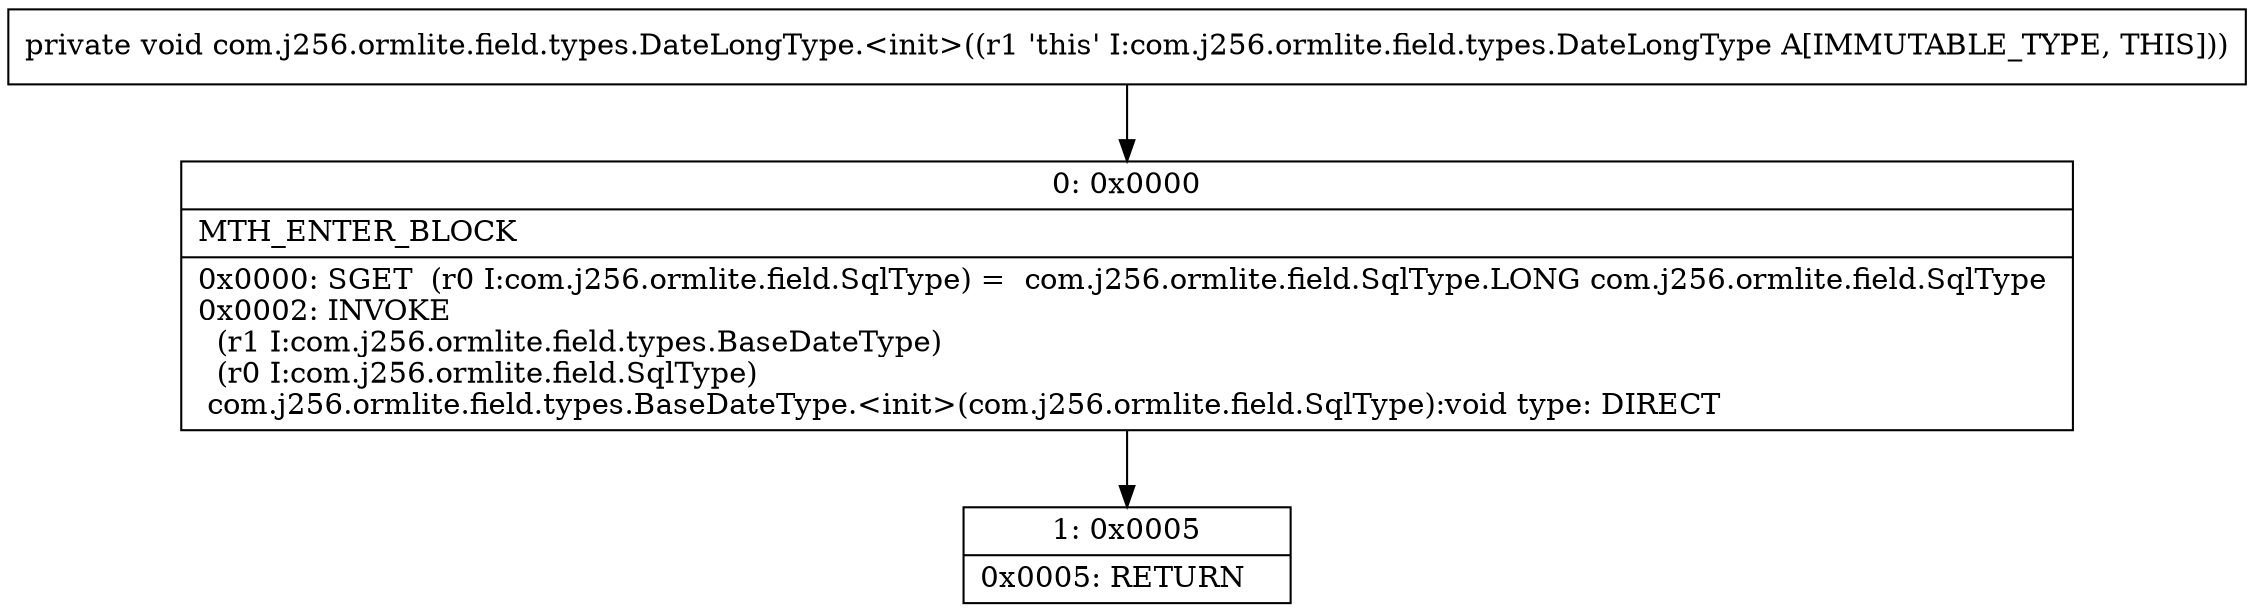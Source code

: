 digraph "CFG forcom.j256.ormlite.field.types.DateLongType.\<init\>()V" {
Node_0 [shape=record,label="{0\:\ 0x0000|MTH_ENTER_BLOCK\l|0x0000: SGET  (r0 I:com.j256.ormlite.field.SqlType) =  com.j256.ormlite.field.SqlType.LONG com.j256.ormlite.field.SqlType \l0x0002: INVOKE  \l  (r1 I:com.j256.ormlite.field.types.BaseDateType)\l  (r0 I:com.j256.ormlite.field.SqlType)\l com.j256.ormlite.field.types.BaseDateType.\<init\>(com.j256.ormlite.field.SqlType):void type: DIRECT \l}"];
Node_1 [shape=record,label="{1\:\ 0x0005|0x0005: RETURN   \l}"];
MethodNode[shape=record,label="{private void com.j256.ormlite.field.types.DateLongType.\<init\>((r1 'this' I:com.j256.ormlite.field.types.DateLongType A[IMMUTABLE_TYPE, THIS])) }"];
MethodNode -> Node_0;
Node_0 -> Node_1;
}

